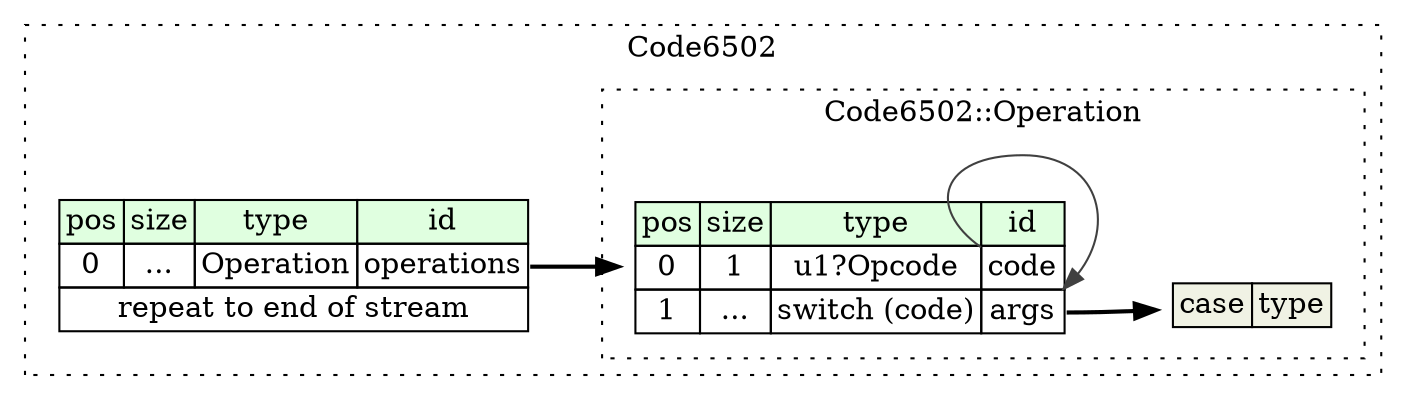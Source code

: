 digraph {
	rankdir=LR;
	node [shape=plaintext];
	subgraph cluster__code_6502 {
		label="Code6502";
		graph[style=dotted];

		code_6502__seq [label=<<TABLE BORDER="0" CELLBORDER="1" CELLSPACING="0">
			<TR><TD BGCOLOR="#E0FFE0">pos</TD><TD BGCOLOR="#E0FFE0">size</TD><TD BGCOLOR="#E0FFE0">type</TD><TD BGCOLOR="#E0FFE0">id</TD></TR>
			<TR><TD PORT="operations_pos">0</TD><TD PORT="operations_size">...</TD><TD>Operation</TD><TD PORT="operations_type">operations</TD></TR>
			<TR><TD COLSPAN="4" PORT="operations__repeat">repeat to end of stream</TD></TR>
		</TABLE>>];
		subgraph cluster__operation {
			label="Code6502::Operation";
			graph[style=dotted];

			operation__seq [label=<<TABLE BORDER="0" CELLBORDER="1" CELLSPACING="0">
				<TR><TD BGCOLOR="#E0FFE0">pos</TD><TD BGCOLOR="#E0FFE0">size</TD><TD BGCOLOR="#E0FFE0">type</TD><TD BGCOLOR="#E0FFE0">id</TD></TR>
				<TR><TD PORT="code_pos">0</TD><TD PORT="code_size">1</TD><TD>u1?Opcode</TD><TD PORT="code_type">code</TD></TR>
				<TR><TD PORT="args_pos">1</TD><TD PORT="args_size">...</TD><TD>switch (code)</TD><TD PORT="args_type">args</TD></TR>
			</TABLE>>];
operation__seq_args_switch [label=<<TABLE BORDER="0" CELLBORDER="1" CELLSPACING="0">
	<TR><TD BGCOLOR="#F0F2E4">case</TD><TD BGCOLOR="#F0F2E4">type</TD></TR>
</TABLE>>];
		}
	}
	code_6502__seq:operations_type -> operation__seq [style=bold];
	operation__seq:args_type -> operation__seq_args_switch [style=bold];
	operation__seq:code_type -> operation__seq:args_type [color="#404040"];
}
